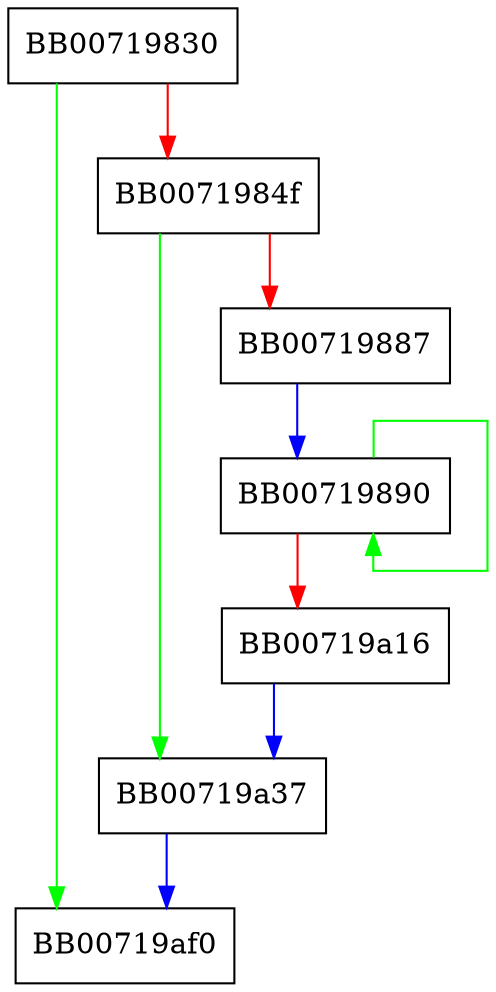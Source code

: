 digraph ossl_aria_set_decrypt_key {
  node [shape="box"];
  graph [splines=ortho];
  BB00719830 -> BB00719af0 [color="green"];
  BB00719830 -> BB0071984f [color="red"];
  BB0071984f -> BB00719a37 [color="green"];
  BB0071984f -> BB00719887 [color="red"];
  BB00719887 -> BB00719890 [color="blue"];
  BB00719890 -> BB00719890 [color="green"];
  BB00719890 -> BB00719a16 [color="red"];
  BB00719a16 -> BB00719a37 [color="blue"];
  BB00719a37 -> BB00719af0 [color="blue"];
}